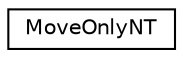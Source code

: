 digraph "Graphical Class Hierarchy"
{
  edge [fontname="Helvetica",fontsize="10",labelfontname="Helvetica",labelfontsize="10"];
  node [fontname="Helvetica",fontsize="10",shape=record];
  rankdir="LR";
  Node0 [label="MoveOnlyNT",height=0.2,width=0.4,color="black", fillcolor="white", style="filled",URL="$struct_move_only_n_t.html"];
}
